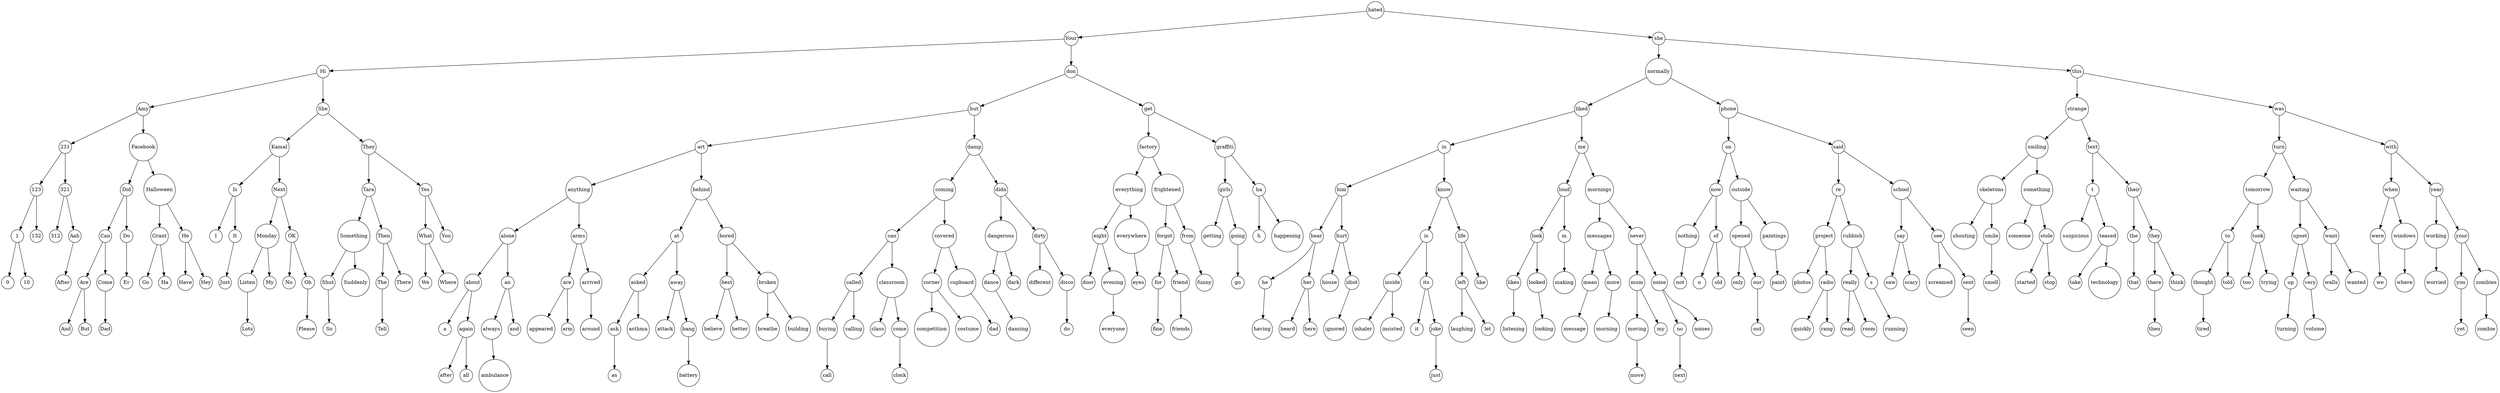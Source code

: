 digraph test_tree_avl {
node [shape="circle", style="filled", fillcolor="white", fontcolor="black", margin="0.01"];
1 -> 0;
1 -> 10;
123 -> 1;
123 -> 132;
231 -> 123;
231 -> 321;
321 -> 312;
321 -> Aah;
Aah -> After;
Amy -> 231;
Amy -> Facebook;
Are -> And;
Are -> But;
Can -> Are;
Can -> Come;
Come -> Dad;
Did -> Can;
Did -> Do;
Do -> Er;
Facebook -> Did;
Facebook -> Halloween;
Grant -> Go;
Grant -> Ha;
Halloween -> Grant;
Halloween -> He;
He -> Have;
He -> Hey;
Hi -> Amy;
Hi -> She;
Is -> I;
Is -> It;
It -> Just;
Kamal -> Is;
Kamal -> Next;
Listen -> Lots;
Monday -> Listen;
Monday -> My;
Next -> Monday;
Next -> OK;
OK -> No;
OK -> Oh;
Oh -> Please;
She -> Kamal;
She -> They;
Shut -> So;
Something -> Shut;
Something -> Suddenly;
Tara -> Something;
Tara -> Then;
The -> Tell;
Then -> The;
Then -> There;
They -> Tara;
They -> Yes;
What -> We;
What -> Where;
Yes -> What;
Yes -> You;
Your -> Hi;
Your -> don;
about -> a;
about -> again;
again -> after;
again -> all;
alone -> about;
alone -> an;
always -> ambulance;
an -> always;
an -> and;
anything -> alone;
anything -> arms;
are -> appeared;
are -> arm;
arms -> are;
arms -> arrived;
arrived -> around;
art -> anything;
art -> behind;
ask -> as;
asked -> ask;
asked -> asthma;
at -> asked;
at -> away;
away -> attack;
away -> bang;
bang -> battery;
behind -> at;
behind -> bored;
best -> believe;
best -> better;
bored -> best;
bored -> broken;
broken -> breathe;
broken -> building;
but -> art;
but -> damp;
buying -> call;
called -> buying;
called -> calling;
can -> called;
can -> classroom;
classroom -> class;
classroom -> come;
come -> clock;
coming -> can;
coming -> covered;
corner -> competition;
corner -> costume;
covered -> corner;
covered -> cupboard;
cupboard -> dad;
damp -> coming;
damp -> didn;
dance -> dancing;
dangerous -> dance;
dangerous -> dark;
didn -> dangerous;
didn -> dirty;
dirty -> different;
dirty -> disco;
disco -> do;
don -> but;
don -> get;
eight -> door;
eight -> evening;
evening -> everyone;
everything -> eight;
everything -> everywhere;
everywhere -> eyes;
factory -> everything;
factory -> frightened;
for -> fine;
forgot -> for;
forgot -> friend;
friend -> friends;
frightened -> forgot;
frightened -> from;
from -> funny;
get -> factory;
get -> graffiti;
girls -> getting;
girls -> going;
going -> go;
graffiti -> girls;
graffiti -> ha;
ha -> h;
ha -> happening;
hated -> Your;
hated -> she;
he -> having;
hear -> he;
hear -> her;
her -> heard;
her -> here;
him -> hear;
him -> hurt;
hurt -> house;
hurt -> idiot;
idiot -> ignored;
in -> him;
in -> know;
inside -> inhaler;
inside -> insisted;
is -> inside;
is -> its;
its -> it;
its -> joke;
joke -> just;
know -> is;
know -> life;
left -> laughing;
left -> let;
life -> left;
life -> like;
liked -> in;
liked -> me;
likes -> listening;
look -> likes;
look -> looked;
looked -> looking;
loud -> look;
loud -> m;
m -> making;
me -> loud;
me -> mornings;
mean -> message;
messages -> mean;
messages -> more;
more -> morning;
mornings -> messages;
mornings -> never;
moving -> move;
mum -> moving;
mum -> my;
never -> mum;
never -> noise;
no -> next;
noise -> no;
noise -> noises;
normally -> liked;
normally -> phone;
nothing -> not;
now -> nothing;
now -> of;
of -> o;
of -> old;
on -> now;
on -> outside;
opened -> only;
opened -> our;
our -> out;
outside -> opened;
outside -> paintings;
paintings -> paint;
phone -> on;
phone -> said;
project -> photos;
project -> radio;
radio -> quickly;
radio -> rang;
re -> project;
re -> rubbish;
really -> read;
really -> room;
rubbish -> really;
rubbish -> s;
s -> running;
said -> re;
said -> school;
say -> saw;
say -> scary;
school -> say;
school -> see;
see -> screamed;
see -> sent;
sent -> seen;
she -> normally;
she -> this;
skeletons -> shouting;
skeletons -> smile;
smile -> smell;
smiling -> skeletons;
smiling -> something;
something -> someone;
something -> stole;
stole -> started;
stole -> stop;
strange -> smiling;
strange -> text;
t -> suspicious;
t -> teased;
teased -> take;
teased -> technology;
text -> t;
text -> their;
the -> that;
their -> the;
their -> they;
there -> then;
they -> there;
they -> think;
this -> strange;
this -> was;
thought -> tired;
to -> thought;
to -> told;
tomorrow -> to;
tomorrow -> took;
took -> too;
took -> trying;
turn -> tomorrow;
turn -> waiting;
up -> turning;
upset -> up;
upset -> very;
very -> volume;
waiting -> upset;
waiting -> want;
want -> walls;
want -> wanted;
was -> turn;
was -> with;
were -> we;
when -> were;
when -> windows;
windows -> where;
with -> when;
with -> year;
working -> worried;
year -> working;
year -> your;
you -> yet;
your -> you;
your -> zombies;
zombies -> zombie;
}
